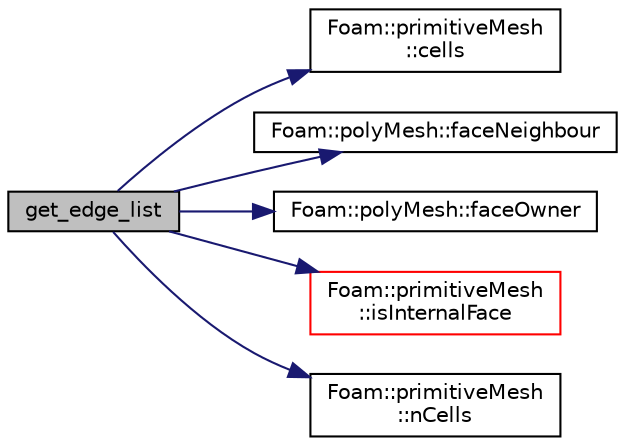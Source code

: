 digraph "get_edge_list"
{
  bgcolor="transparent";
  edge [fontname="Helvetica",fontsize="10",labelfontname="Helvetica",labelfontsize="10"];
  node [fontname="Helvetica",fontsize="10",shape=record];
  rankdir="LR";
  Node1 [label="get_edge_list",height=0.2,width=0.4,color="black", fillcolor="grey75", style="filled", fontcolor="black"];
  Node1 -> Node2 [color="midnightblue",fontsize="10",style="solid",fontname="Helvetica"];
  Node2 [label="Foam::primitiveMesh\l::cells",height=0.2,width=0.4,color="black",URL="$a01969.html#a5838384c0cea399b56339f30bc8558ab"];
  Node1 -> Node3 [color="midnightblue",fontsize="10",style="solid",fontname="Helvetica"];
  Node3 [label="Foam::polyMesh::faceNeighbour",height=0.2,width=0.4,color="black",URL="$a01917.html#ad03ef02786858ab9d5e2776a4731c77c",tooltip="Return face neighbour. "];
  Node1 -> Node4 [color="midnightblue",fontsize="10",style="solid",fontname="Helvetica"];
  Node4 [label="Foam::polyMesh::faceOwner",height=0.2,width=0.4,color="black",URL="$a01917.html#a6d4def83436c9aa4dc68e8e42c5cf268",tooltip="Return face owner. "];
  Node1 -> Node5 [color="midnightblue",fontsize="10",style="solid",fontname="Helvetica"];
  Node5 [label="Foam::primitiveMesh\l::isInternalFace",height=0.2,width=0.4,color="red",URL="$a01969.html#a836bb7ec097736e6d0c7903e486776a8",tooltip="Return true if given face label is internal to the mesh. "];
  Node1 -> Node6 [color="midnightblue",fontsize="10",style="solid",fontname="Helvetica"];
  Node6 [label="Foam::primitiveMesh\l::nCells",height=0.2,width=0.4,color="black",URL="$a01969.html#ae79b5e96cf8d9a4e6b3993e6f2709374"];
}
